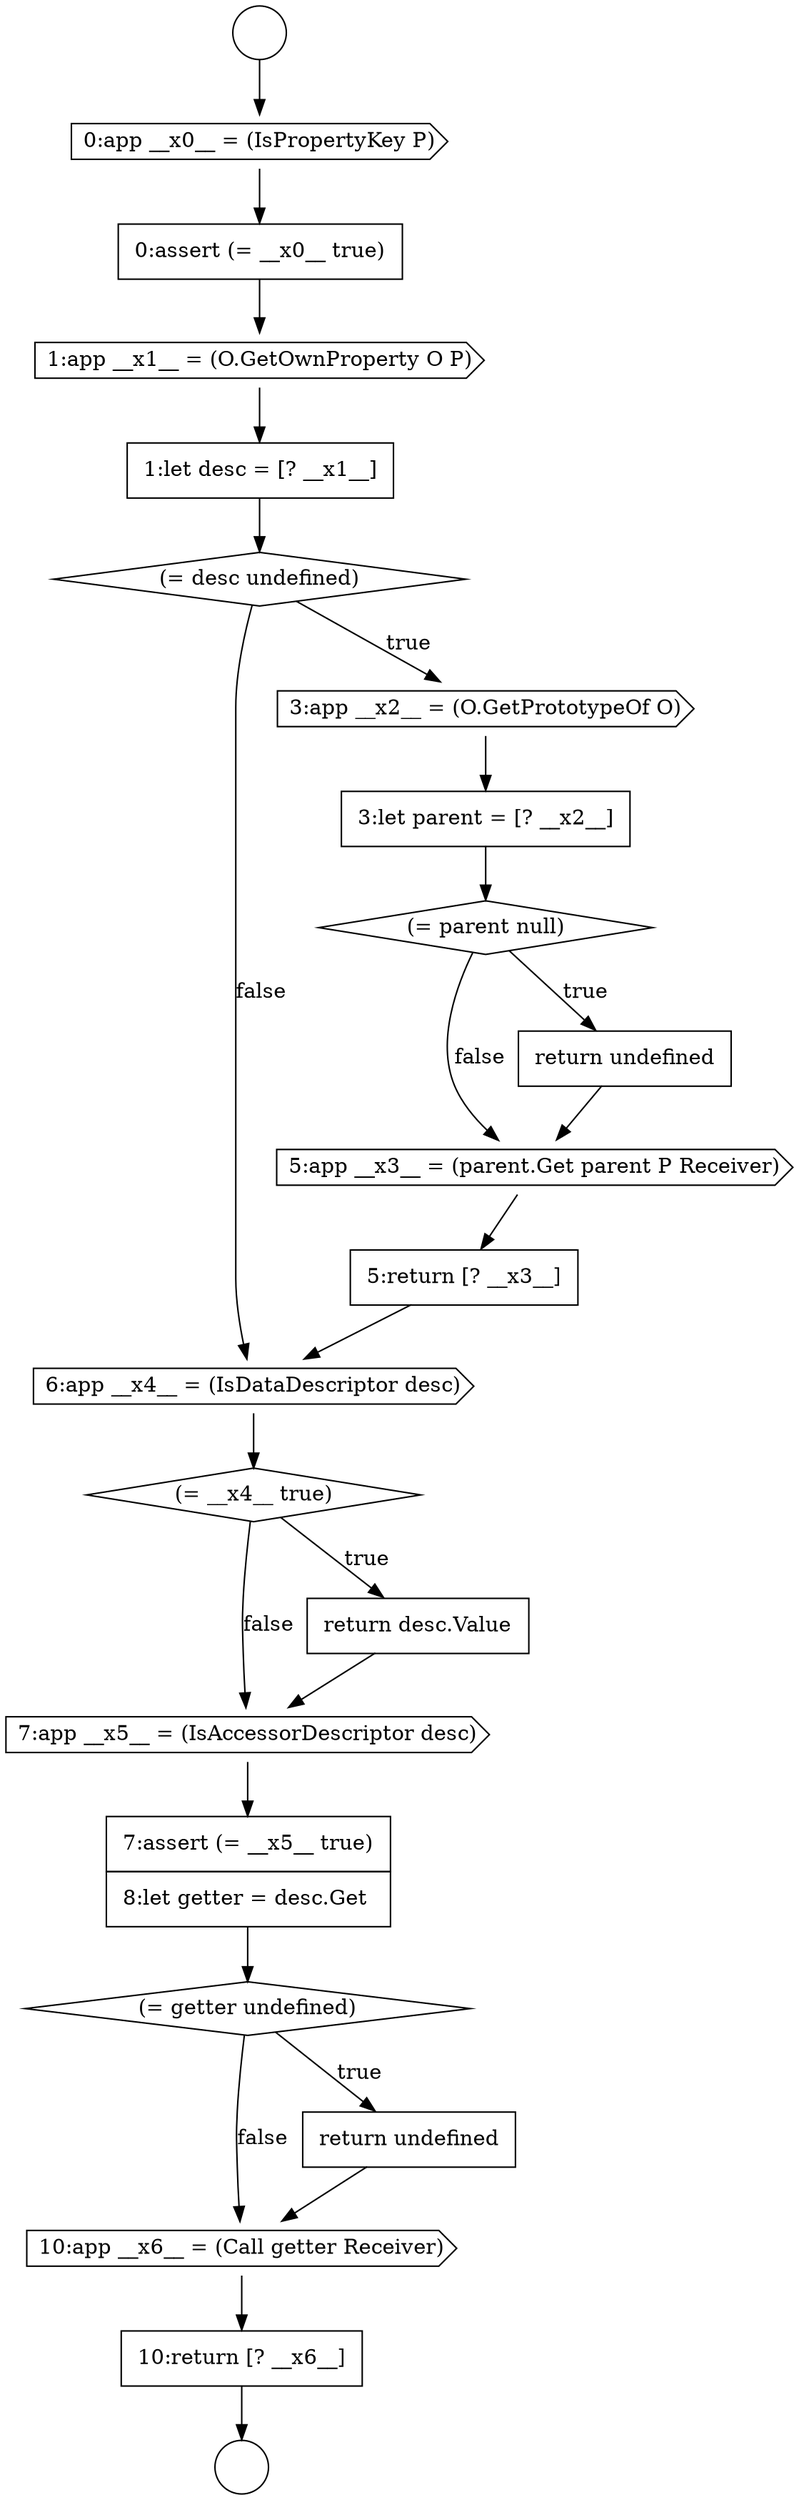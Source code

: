 digraph {
  node1808 [shape=diamond, label=<<font color="black">(= desc undefined)</font>> color="black" fillcolor="white" style=filled]
  node1803 [shape=circle label=" " color="black" fillcolor="white" style=filled]
  node1815 [shape=cds, label=<<font color="black">6:app __x4__ = (IsDataDescriptor desc)</font>> color="black" fillcolor="white" style=filled]
  node1811 [shape=diamond, label=<<font color="black">(= parent null)</font>> color="black" fillcolor="white" style=filled]
  node1819 [shape=none, margin=0, label=<<font color="black">
    <table border="0" cellborder="1" cellspacing="0" cellpadding="10">
      <tr><td align="left">7:assert (= __x5__ true)</td></tr>
      <tr><td align="left">8:let getter = desc.Get</td></tr>
    </table>
  </font>> color="black" fillcolor="white" style=filled]
  node1804 [shape=cds, label=<<font color="black">0:app __x0__ = (IsPropertyKey P)</font>> color="black" fillcolor="white" style=filled]
  node1810 [shape=none, margin=0, label=<<font color="black">
    <table border="0" cellborder="1" cellspacing="0" cellpadding="10">
      <tr><td align="left">3:let parent = [? __x2__]</td></tr>
    </table>
  </font>> color="black" fillcolor="white" style=filled]
  node1814 [shape=none, margin=0, label=<<font color="black">
    <table border="0" cellborder="1" cellspacing="0" cellpadding="10">
      <tr><td align="left">5:return [? __x3__]</td></tr>
    </table>
  </font>> color="black" fillcolor="white" style=filled]
  node1806 [shape=cds, label=<<font color="black">1:app __x1__ = (O.GetOwnProperty O P)</font>> color="black" fillcolor="white" style=filled]
  node1805 [shape=none, margin=0, label=<<font color="black">
    <table border="0" cellborder="1" cellspacing="0" cellpadding="10">
      <tr><td align="left">0:assert (= __x0__ true)</td></tr>
    </table>
  </font>> color="black" fillcolor="white" style=filled]
  node1809 [shape=cds, label=<<font color="black">3:app __x2__ = (O.GetPrototypeOf O)</font>> color="black" fillcolor="white" style=filled]
  node1813 [shape=cds, label=<<font color="black">5:app __x3__ = (parent.Get parent P Receiver)</font>> color="black" fillcolor="white" style=filled]
  node1802 [shape=circle label=" " color="black" fillcolor="white" style=filled]
  node1822 [shape=cds, label=<<font color="black">10:app __x6__ = (Call getter Receiver)</font>> color="black" fillcolor="white" style=filled]
  node1816 [shape=diamond, label=<<font color="black">(= __x4__ true)</font>> color="black" fillcolor="white" style=filled]
  node1812 [shape=none, margin=0, label=<<font color="black">
    <table border="0" cellborder="1" cellspacing="0" cellpadding="10">
      <tr><td align="left">return undefined</td></tr>
    </table>
  </font>> color="black" fillcolor="white" style=filled]
  node1823 [shape=none, margin=0, label=<<font color="black">
    <table border="0" cellborder="1" cellspacing="0" cellpadding="10">
      <tr><td align="left">10:return [? __x6__]</td></tr>
    </table>
  </font>> color="black" fillcolor="white" style=filled]
  node1818 [shape=cds, label=<<font color="black">7:app __x5__ = (IsAccessorDescriptor desc)</font>> color="black" fillcolor="white" style=filled]
  node1821 [shape=none, margin=0, label=<<font color="black">
    <table border="0" cellborder="1" cellspacing="0" cellpadding="10">
      <tr><td align="left">return undefined</td></tr>
    </table>
  </font>> color="black" fillcolor="white" style=filled]
  node1820 [shape=diamond, label=<<font color="black">(= getter undefined)</font>> color="black" fillcolor="white" style=filled]
  node1817 [shape=none, margin=0, label=<<font color="black">
    <table border="0" cellborder="1" cellspacing="0" cellpadding="10">
      <tr><td align="left">return desc.Value</td></tr>
    </table>
  </font>> color="black" fillcolor="white" style=filled]
  node1807 [shape=none, margin=0, label=<<font color="black">
    <table border="0" cellborder="1" cellspacing="0" cellpadding="10">
      <tr><td align="left">1:let desc = [? __x1__]</td></tr>
    </table>
  </font>> color="black" fillcolor="white" style=filled]
  node1805 -> node1806 [ color="black"]
  node1815 -> node1816 [ color="black"]
  node1821 -> node1822 [ color="black"]
  node1812 -> node1813 [ color="black"]
  node1808 -> node1809 [label=<<font color="black">true</font>> color="black"]
  node1808 -> node1815 [label=<<font color="black">false</font>> color="black"]
  node1813 -> node1814 [ color="black"]
  node1819 -> node1820 [ color="black"]
  node1810 -> node1811 [ color="black"]
  node1804 -> node1805 [ color="black"]
  node1814 -> node1815 [ color="black"]
  node1823 -> node1803 [ color="black"]
  node1802 -> node1804 [ color="black"]
  node1818 -> node1819 [ color="black"]
  node1822 -> node1823 [ color="black"]
  node1820 -> node1821 [label=<<font color="black">true</font>> color="black"]
  node1820 -> node1822 [label=<<font color="black">false</font>> color="black"]
  node1816 -> node1817 [label=<<font color="black">true</font>> color="black"]
  node1816 -> node1818 [label=<<font color="black">false</font>> color="black"]
  node1809 -> node1810 [ color="black"]
  node1807 -> node1808 [ color="black"]
  node1817 -> node1818 [ color="black"]
  node1806 -> node1807 [ color="black"]
  node1811 -> node1812 [label=<<font color="black">true</font>> color="black"]
  node1811 -> node1813 [label=<<font color="black">false</font>> color="black"]
}
